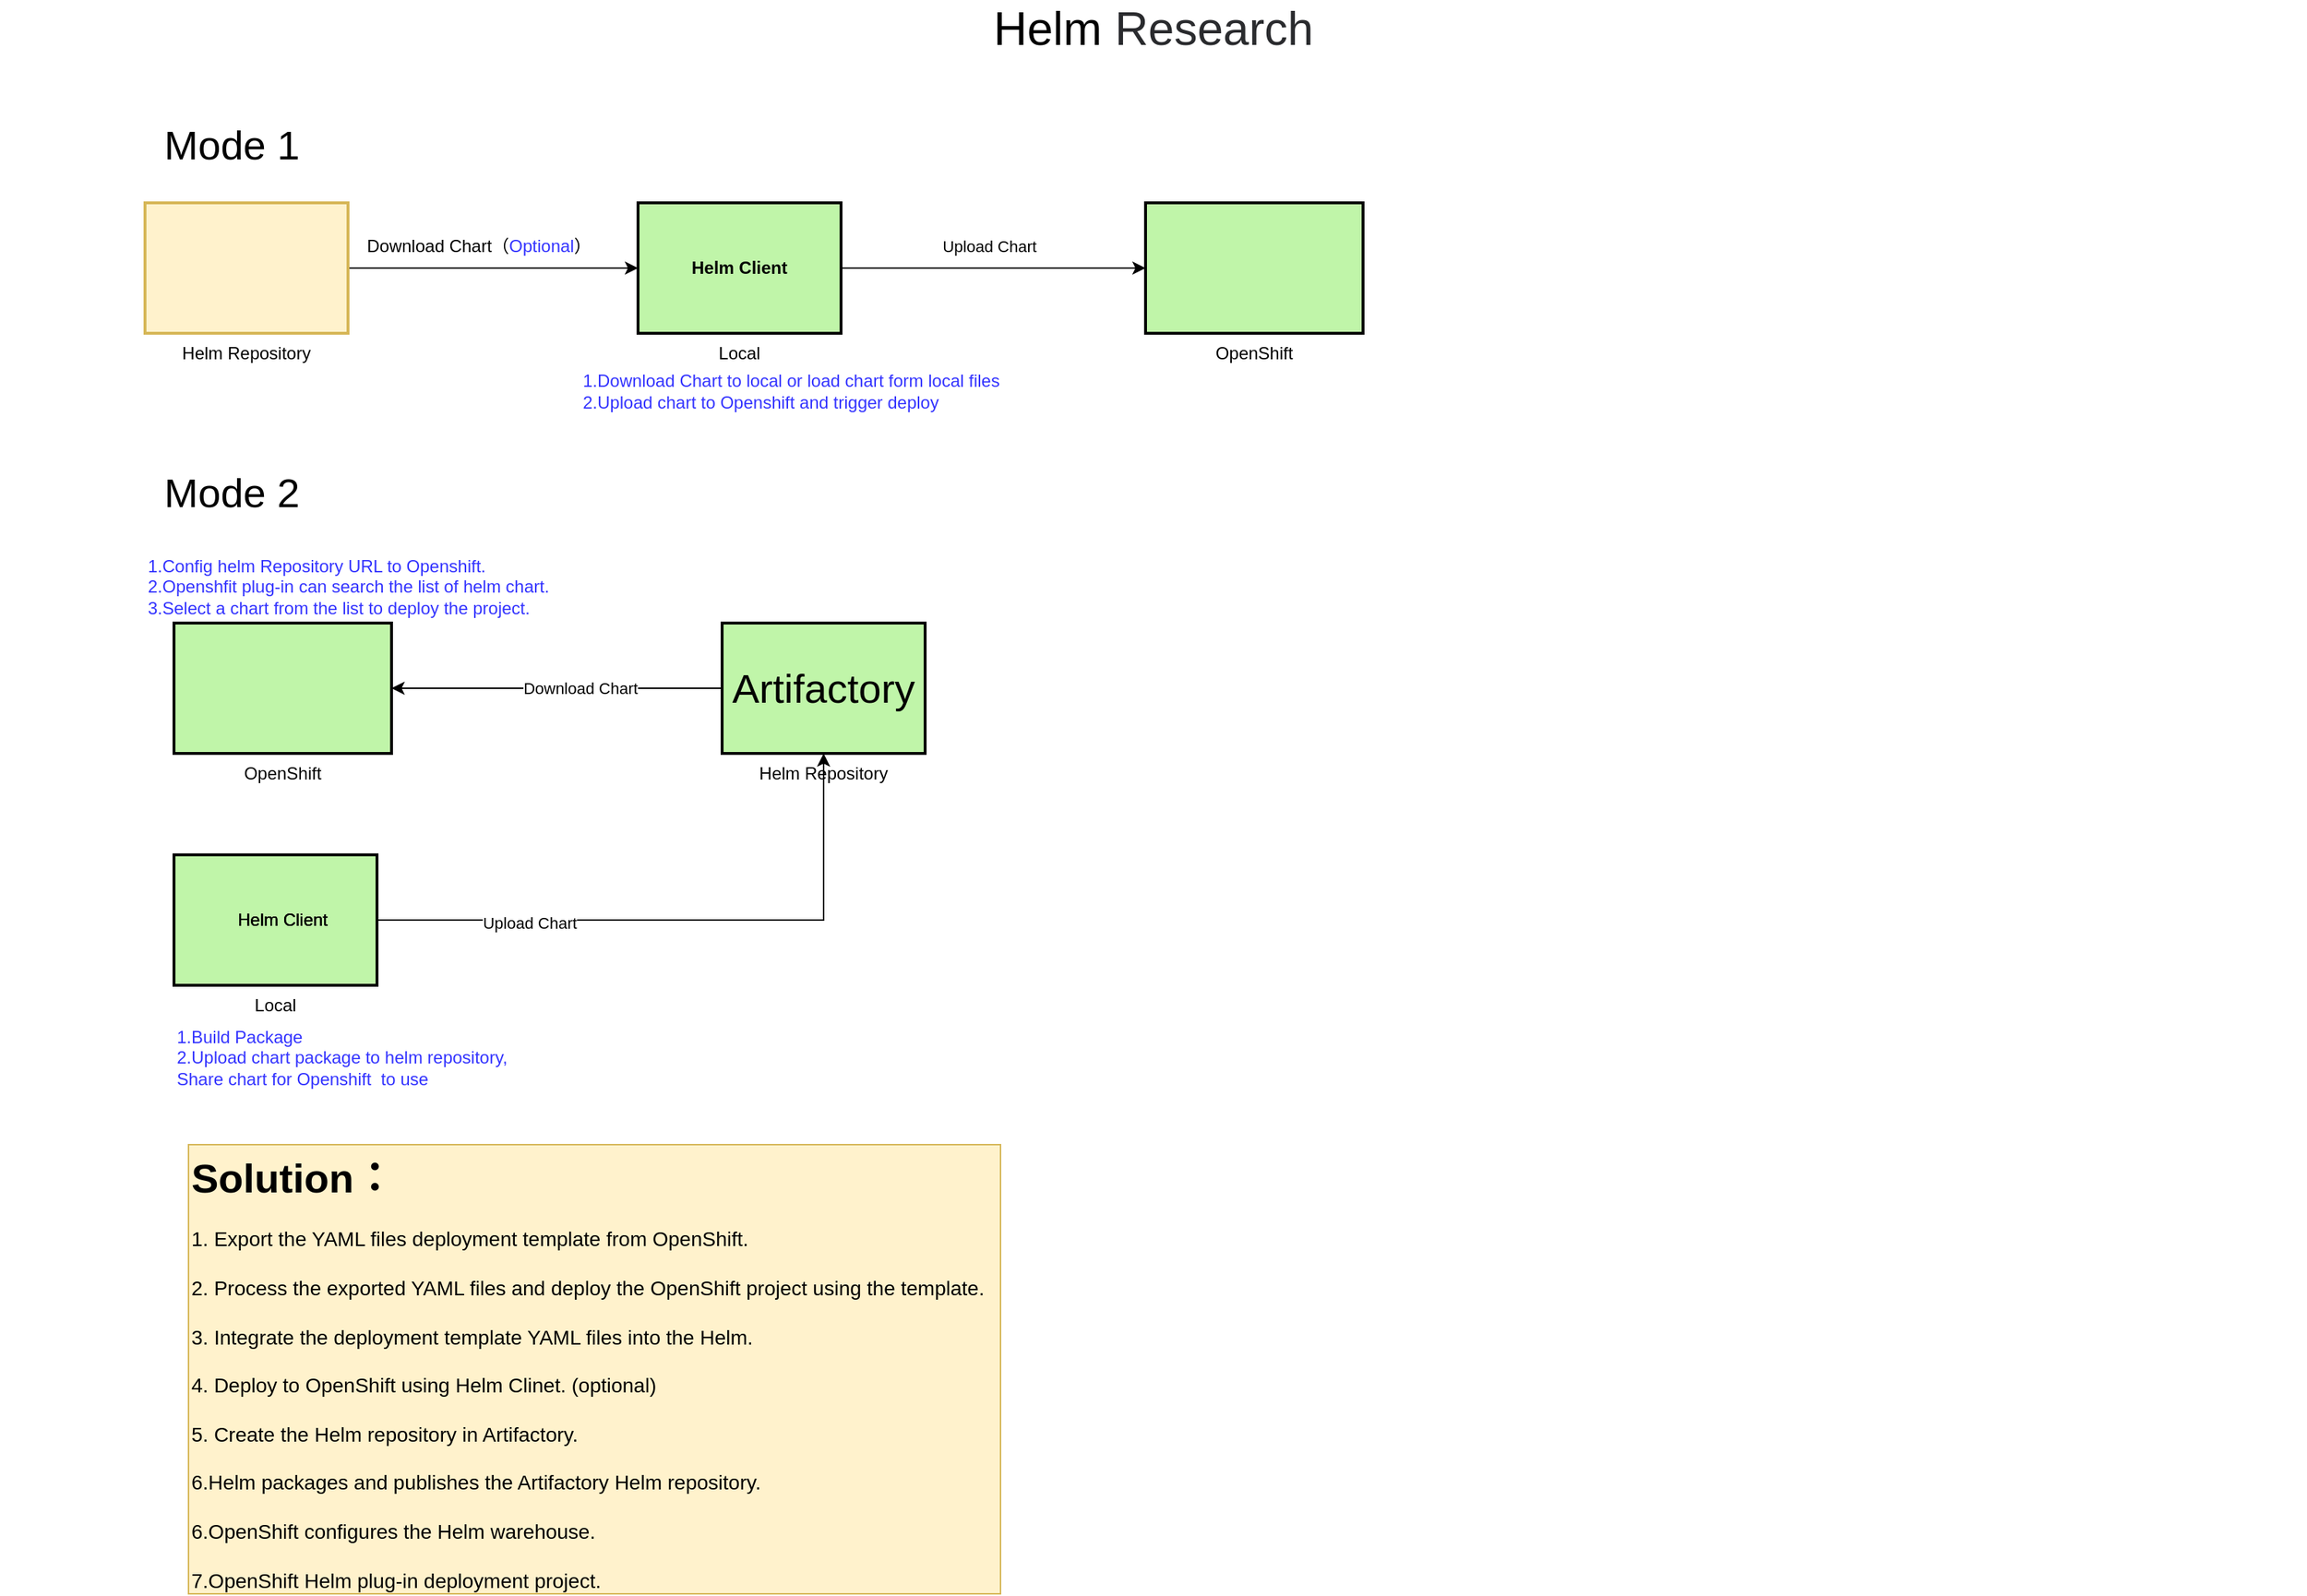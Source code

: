 <mxfile version="20.0.4" type="github">
  <diagram name="Page-1" id="74b105a0-9070-1c63-61bc-23e55f88626e">
    <mxGraphModel dx="1422" dy="786" grid="1" gridSize="10" guides="1" tooltips="1" connect="1" arrows="1" fold="1" page="1" pageScale="1.5" pageWidth="1169" pageHeight="826" background="none" math="0" shadow="0">
      <root>
        <mxCell id="0" style=";html=1;" />
        <mxCell id="1" style=";html=1;" parent="0" />
        <mxCell id="10b056a9c633e61c-4" value="OpenShift" style="strokeWidth=2;dashed=0;align=center;fontSize=12;shape=rect;verticalLabelPosition=bottom;verticalAlign=top;fillColor=#c0f5a9" parent="1" vertex="1">
          <mxGeometry x="200" y="470" width="150" height="90" as="geometry" />
        </mxCell>
        <mxCell id="10b056a9c633e61c-30" value="&lt;span style=&quot;font-size: 32px; font-weight: 400; text-align: left;&quot;&gt;Helm&amp;nbsp;&lt;/span&gt;&lt;span style=&quot;color: rgb(42, 43, 46); font-family: &amp;quot;PingFang SC&amp;quot;, &amp;quot;Microsoft YaHei&amp;quot;, 微软雅黑, 宋体, &amp;quot;Malgun Gothic&amp;quot;, sans-serif; font-size: 32px; font-weight: 500; text-align: left; background-color: rgb(255, 255, 255);&quot;&gt;Research&lt;/span&gt;" style="text;strokeColor=none;fillColor=none;html=1;fontSize=32;fontStyle=1;verticalAlign=middle;align=center;" parent="1" vertex="1">
          <mxGeometry x="80" y="40" width="1590" height="40" as="geometry" />
        </mxCell>
        <mxCell id="p1g5kv0qV7LEiEIXIhER-6" style="edgeStyle=orthogonalEdgeStyle;rounded=0;orthogonalLoop=1;jettySize=auto;html=1;" parent="1" source="p1g5kv0qV7LEiEIXIhER-1" target="10b056a9c633e61c-4" edge="1">
          <mxGeometry relative="1" as="geometry" />
        </mxCell>
        <mxCell id="p1g5kv0qV7LEiEIXIhER-7" value="Download Chart" style="edgeLabel;html=1;align=center;verticalAlign=middle;resizable=0;points=[];" parent="p1g5kv0qV7LEiEIXIhER-6" vertex="1" connectable="0">
          <mxGeometry x="-0.14" relative="1" as="geometry">
            <mxPoint as="offset" />
          </mxGeometry>
        </mxCell>
        <mxCell id="p1g5kv0qV7LEiEIXIhER-1" value="Helm Repository" style="strokeWidth=2;dashed=0;align=center;fontSize=12;shape=rect;verticalLabelPosition=bottom;verticalAlign=top;fillColor=#c0f5a9" parent="1" vertex="1">
          <mxGeometry x="578" y="470" width="140" height="90" as="geometry" />
        </mxCell>
        <mxCell id="p1g5kv0qV7LEiEIXIhER-4" style="edgeStyle=orthogonalEdgeStyle;rounded=0;orthogonalLoop=1;jettySize=auto;html=1;" parent="1" source="p1g5kv0qV7LEiEIXIhER-3" target="p1g5kv0qV7LEiEIXIhER-1" edge="1">
          <mxGeometry relative="1" as="geometry" />
        </mxCell>
        <mxCell id="p1g5kv0qV7LEiEIXIhER-5" value="Upload Chart" style="edgeLabel;html=1;align=center;verticalAlign=middle;resizable=0;points=[];" parent="p1g5kv0qV7LEiEIXIhER-4" vertex="1" connectable="0">
          <mxGeometry x="-0.503" y="-2" relative="1" as="geometry">
            <mxPoint as="offset" />
          </mxGeometry>
        </mxCell>
        <mxCell id="p1g5kv0qV7LEiEIXIhER-3" value="Local" style="strokeWidth=2;dashed=0;align=center;fontSize=12;shape=rect;verticalLabelPosition=bottom;verticalAlign=top;fillColor=#c0f5a9" parent="1" vertex="1">
          <mxGeometry x="200" y="630" width="140" height="90" as="geometry" />
        </mxCell>
        <mxCell id="p1g5kv0qV7LEiEIXIhER-8" value="OpenShift" style="strokeWidth=2;dashed=0;align=center;fontSize=12;shape=rect;verticalLabelPosition=bottom;verticalAlign=top;fillColor=#c0f5a9" parent="1" vertex="1">
          <mxGeometry x="870" y="180" width="150" height="90" as="geometry" />
        </mxCell>
        <mxCell id="p1g5kv0qV7LEiEIXIhER-12" style="edgeStyle=orthogonalEdgeStyle;rounded=0;orthogonalLoop=1;jettySize=auto;html=1;" parent="1" source="p1g5kv0qV7LEiEIXIhER-14" target="p1g5kv0qV7LEiEIXIhER-8" edge="1">
          <mxGeometry relative="1" as="geometry">
            <mxPoint x="968" y="150" as="targetPoint" />
          </mxGeometry>
        </mxCell>
        <mxCell id="p1g5kv0qV7LEiEIXIhER-13" value="Upload Chart" style="edgeLabel;html=1;align=center;verticalAlign=middle;resizable=0;points=[];" parent="p1g5kv0qV7LEiEIXIhER-12" vertex="1" connectable="0">
          <mxGeometry x="-0.503" y="-2" relative="1" as="geometry">
            <mxPoint x="50" y="-17" as="offset" />
          </mxGeometry>
        </mxCell>
        <mxCell id="p1g5kv0qV7LEiEIXIhER-14" value="Local" style="strokeWidth=2;dashed=0;align=center;fontSize=12;shape=rect;verticalLabelPosition=bottom;verticalAlign=top;fillColor=#c0f5a9" parent="1" vertex="1">
          <mxGeometry x="520" y="180" width="140" height="90" as="geometry" />
        </mxCell>
        <mxCell id="p1g5kv0qV7LEiEIXIhER-15" value="1.Build Package&lt;br&gt;2.Upload chart package to helm repository, Share chart for Openshift&amp;nbsp; to use" style="text;html=1;strokeColor=none;fillColor=none;align=left;verticalAlign=middle;whiteSpace=wrap;rounded=0;fontColor=#3333FF;" parent="1" vertex="1">
          <mxGeometry x="200" y="750" width="260" height="40" as="geometry" />
        </mxCell>
        <mxCell id="p1g5kv0qV7LEiEIXIhER-16" value="1.Download Chart to local or load chart form local files&lt;br&gt;2.Upload chart to Openshift and trigger deploy" style="text;html=1;strokeColor=none;fillColor=none;align=left;verticalAlign=middle;whiteSpace=wrap;rounded=0;fontColor=#3333FF;" parent="1" vertex="1">
          <mxGeometry x="480" y="290" width="300" height="40" as="geometry" />
        </mxCell>
        <mxCell id="p1g5kv0qV7LEiEIXIhER-17" value="1.Config helm&amp;nbsp;&lt;span style=&quot;text-align: center;&quot;&gt;Repository URL to Openshift.&lt;br&gt;2.Openshfit plug-in can search the list of helm chart.&lt;br&gt;3.Select a chart from the list to deploy the project.&lt;br&gt;&lt;/span&gt;" style="text;html=1;strokeColor=none;fillColor=none;align=left;verticalAlign=middle;whiteSpace=wrap;rounded=0;fontColor=#3333FF;" parent="1" vertex="1">
          <mxGeometry x="180" y="420" width="300" height="50" as="geometry" />
        </mxCell>
        <mxCell id="p1g5kv0qV7LEiEIXIhER-23" style="edgeStyle=orthogonalEdgeStyle;rounded=0;orthogonalLoop=1;jettySize=auto;html=1;fontFamily=Helvetica;fontSize=12;fontColor=default;" parent="1" source="p1g5kv0qV7LEiEIXIhER-18" target="p1g5kv0qV7LEiEIXIhER-14" edge="1">
          <mxGeometry relative="1" as="geometry" />
        </mxCell>
        <mxCell id="p1g5kv0qV7LEiEIXIhER-24" value="Download Chart（&lt;font color=&quot;#3333ff&quot;&gt;Optional&lt;/font&gt;）" style="edgeLabel;html=1;align=center;verticalAlign=middle;resizable=0;points=[];fontSize=12;fontFamily=Helvetica;fontColor=default;" parent="p1g5kv0qV7LEiEIXIhER-23" vertex="1" connectable="0">
          <mxGeometry x="-0.12" y="-2" relative="1" as="geometry">
            <mxPoint x="2" y="-17" as="offset" />
          </mxGeometry>
        </mxCell>
        <mxCell id="p1g5kv0qV7LEiEIXIhER-18" value="Helm Repository" style="strokeWidth=2;dashed=0;align=center;fontSize=12;shape=rect;verticalLabelPosition=bottom;verticalAlign=top;fillColor=#fff2cc;strokeColor=#d6b656;" parent="1" vertex="1">
          <mxGeometry x="180" y="180" width="140" height="90" as="geometry" />
        </mxCell>
        <mxCell id="p1g5kv0qV7LEiEIXIhER-19" value="&lt;span style=&quot;color: rgb(0, 0, 0);&quot;&gt;Helm&amp;nbsp;&lt;/span&gt;&lt;font color=&quot;#000000&quot;&gt;Client&lt;/font&gt;" style="text;html=1;strokeColor=none;fillColor=none;align=center;verticalAlign=middle;whiteSpace=wrap;rounded=0;fontColor=#3333FF;" parent="1" vertex="1">
          <mxGeometry x="235" y="660" width="80" height="30" as="geometry" />
        </mxCell>
        <mxCell id="p1g5kv0qV7LEiEIXIhER-20" value="&lt;span style=&quot;color: rgb(0, 0, 0);&quot;&gt;Helm&amp;nbsp;&lt;/span&gt;&lt;font color=&quot;#000000&quot;&gt;Client&lt;/font&gt;" style="text;html=1;strokeColor=none;fillColor=none;align=center;verticalAlign=middle;whiteSpace=wrap;rounded=0;fontColor=#3333FF;fontStyle=1" parent="1" vertex="1">
          <mxGeometry x="550" y="210" width="80" height="30" as="geometry" />
        </mxCell>
        <mxCell id="p1g5kv0qV7LEiEIXIhER-21" value="&lt;span style=&quot;color: rgb(0, 0, 0);&quot;&gt;Helm&amp;nbsp;&lt;/span&gt;&lt;font color=&quot;#000000&quot;&gt;Client&lt;/font&gt;" style="text;html=1;strokeColor=none;fillColor=none;align=center;verticalAlign=middle;whiteSpace=wrap;rounded=0;fontColor=#3333FF;" parent="1" vertex="1">
          <mxGeometry x="235" y="660" width="80" height="30" as="geometry" />
        </mxCell>
        <mxCell id="p1g5kv0qV7LEiEIXIhER-22" value="&lt;span style=&quot;color: rgb(0, 0, 0);&quot;&gt;Helm&amp;nbsp;&lt;/span&gt;&lt;font color=&quot;#000000&quot;&gt;Client&lt;/font&gt;" style="text;html=1;strokeColor=none;fillColor=none;align=center;verticalAlign=middle;whiteSpace=wrap;rounded=0;fontColor=#3333FF;" parent="1" vertex="1">
          <mxGeometry x="235" y="660" width="80" height="30" as="geometry" />
        </mxCell>
        <mxCell id="d2Q_JBF2qQCRrt-6zEIx-3" value="&lt;div style=&quot;&quot;&gt;&lt;b style=&quot;&quot;&gt;&lt;font style=&quot;font-size: 28px;&quot;&gt;Solution：&lt;/font&gt;&lt;/b&gt;&lt;/div&gt;&lt;div style=&quot;font-size: 14px;&quot;&gt;&lt;b&gt;&lt;br&gt;&lt;/b&gt;1. Export the YAML files deployment template from OpenShift.&lt;/div&gt;&lt;div style=&quot;font-size: 14px;&quot;&gt;&lt;br style=&quot;font-size: 14px;&quot;&gt;&lt;/div&gt;&lt;div style=&quot;font-size: 14px;&quot;&gt;2. Process the exported YAML files and deploy the OpenShift project using the template.&lt;/div&gt;&lt;div style=&quot;font-size: 14px;&quot;&gt;&lt;br style=&quot;font-size: 14px;&quot;&gt;&lt;/div&gt;&lt;div style=&quot;font-size: 14px;&quot;&gt;3. Integrate the deployment template YAML files into the Helm.&lt;/div&gt;&lt;div style=&quot;font-size: 14px;&quot;&gt;&lt;br style=&quot;font-size: 14px;&quot;&gt;&lt;/div&gt;&lt;div style=&quot;font-size: 14px;&quot;&gt;4. Deploy to OpenShift using Helm Clinet. (optional)&lt;/div&gt;&lt;div style=&quot;font-size: 14px;&quot;&gt;&lt;br&gt;&lt;/div&gt;&lt;div style=&quot;font-size: 14px;&quot;&gt;5. Create the Helm repository in Artifactory.&lt;/div&gt;&lt;div style=&quot;font-size: 14px;&quot;&gt;&lt;br style=&quot;font-size: 14px;&quot;&gt;&lt;/div&gt;&lt;div style=&quot;font-size: 14px;&quot;&gt;6.Helm packages and publishes the Artifactory Helm repository.&lt;/div&gt;&lt;div style=&quot;font-size: 14px;&quot;&gt;&lt;br style=&quot;font-size: 14px;&quot;&gt;&lt;/div&gt;&lt;div style=&quot;font-size: 14px;&quot;&gt;6.OpenShift configures the Helm warehouse.&lt;/div&gt;&lt;div style=&quot;font-size: 14px;&quot;&gt;&lt;br style=&quot;font-size: 14px;&quot;&gt;&lt;/div&gt;&lt;div style=&quot;font-size: 14px;&quot;&gt;7.OpenShift Helm plug-in deployment project.&lt;/div&gt;" style="rounded=0;whiteSpace=wrap;html=1;align=left;fillColor=#fff2cc;strokeColor=#d6b656;fontSize=14;verticalAlign=top;" vertex="1" parent="1">
          <mxGeometry x="210" y="830" width="560" height="310" as="geometry" />
        </mxCell>
        <mxCell id="d2Q_JBF2qQCRrt-6zEIx-4" value="Mode 1" style="text;html=1;strokeColor=none;fillColor=none;align=center;verticalAlign=middle;whiteSpace=wrap;rounded=0;fontSize=28;" vertex="1" parent="1">
          <mxGeometry x="180" y="130" width="120" height="20" as="geometry" />
        </mxCell>
        <mxCell id="d2Q_JBF2qQCRrt-6zEIx-5" value="Mode 2" style="text;html=1;strokeColor=none;fillColor=none;align=center;verticalAlign=middle;whiteSpace=wrap;rounded=0;fontSize=28;" vertex="1" parent="1">
          <mxGeometry x="180" y="370" width="120" height="20" as="geometry" />
        </mxCell>
        <mxCell id="d2Q_JBF2qQCRrt-6zEIx-6" value="Artifactory" style="text;html=1;strokeColor=none;fillColor=none;align=center;verticalAlign=middle;whiteSpace=wrap;rounded=0;fontSize=28;" vertex="1" parent="1">
          <mxGeometry x="618" y="500" width="60" height="30" as="geometry" />
        </mxCell>
      </root>
    </mxGraphModel>
  </diagram>
</mxfile>
